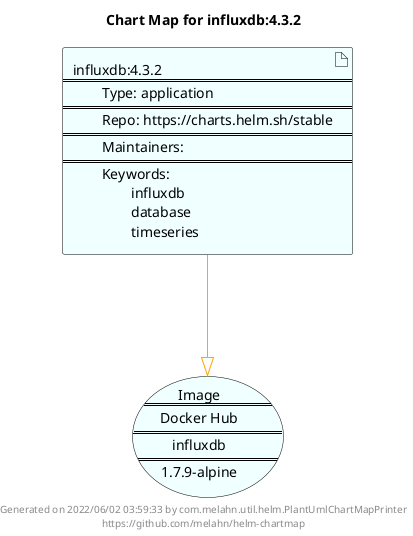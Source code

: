 @startuml
skinparam linetype ortho
skinparam backgroundColor white
skinparam usecaseBorderColor black
skinparam usecaseArrowColor LightSlateGray
skinparam artifactBorderColor black
skinparam artifactArrowColor LightSlateGray

title Chart Map for influxdb:4.3.2

'There is one referenced Helm Chart
artifact "influxdb:4.3.2\n====\n\tType: application\n====\n\tRepo: https://charts.helm.sh/stable\n====\n\tMaintainers: \n====\n\tKeywords: \n\t\tinfluxdb\n\t\tdatabase\n\t\ttimeseries" as influxdb_4_3_2 #Azure

'There is one referenced Docker Image
usecase "Image\n====\nDocker Hub\n====\ninfluxdb\n====\n1.7.9-alpine" as influxdb_1_7_9_alpine #Azure

'Chart Dependencies
influxdb_4_3_2--[#orange]-|>influxdb_1_7_9_alpine

center footer Generated on 2022/06/02 03:59:33 by com.melahn.util.helm.PlantUmlChartMapPrinter\nhttps://github.com/melahn/helm-chartmap
@enduml
